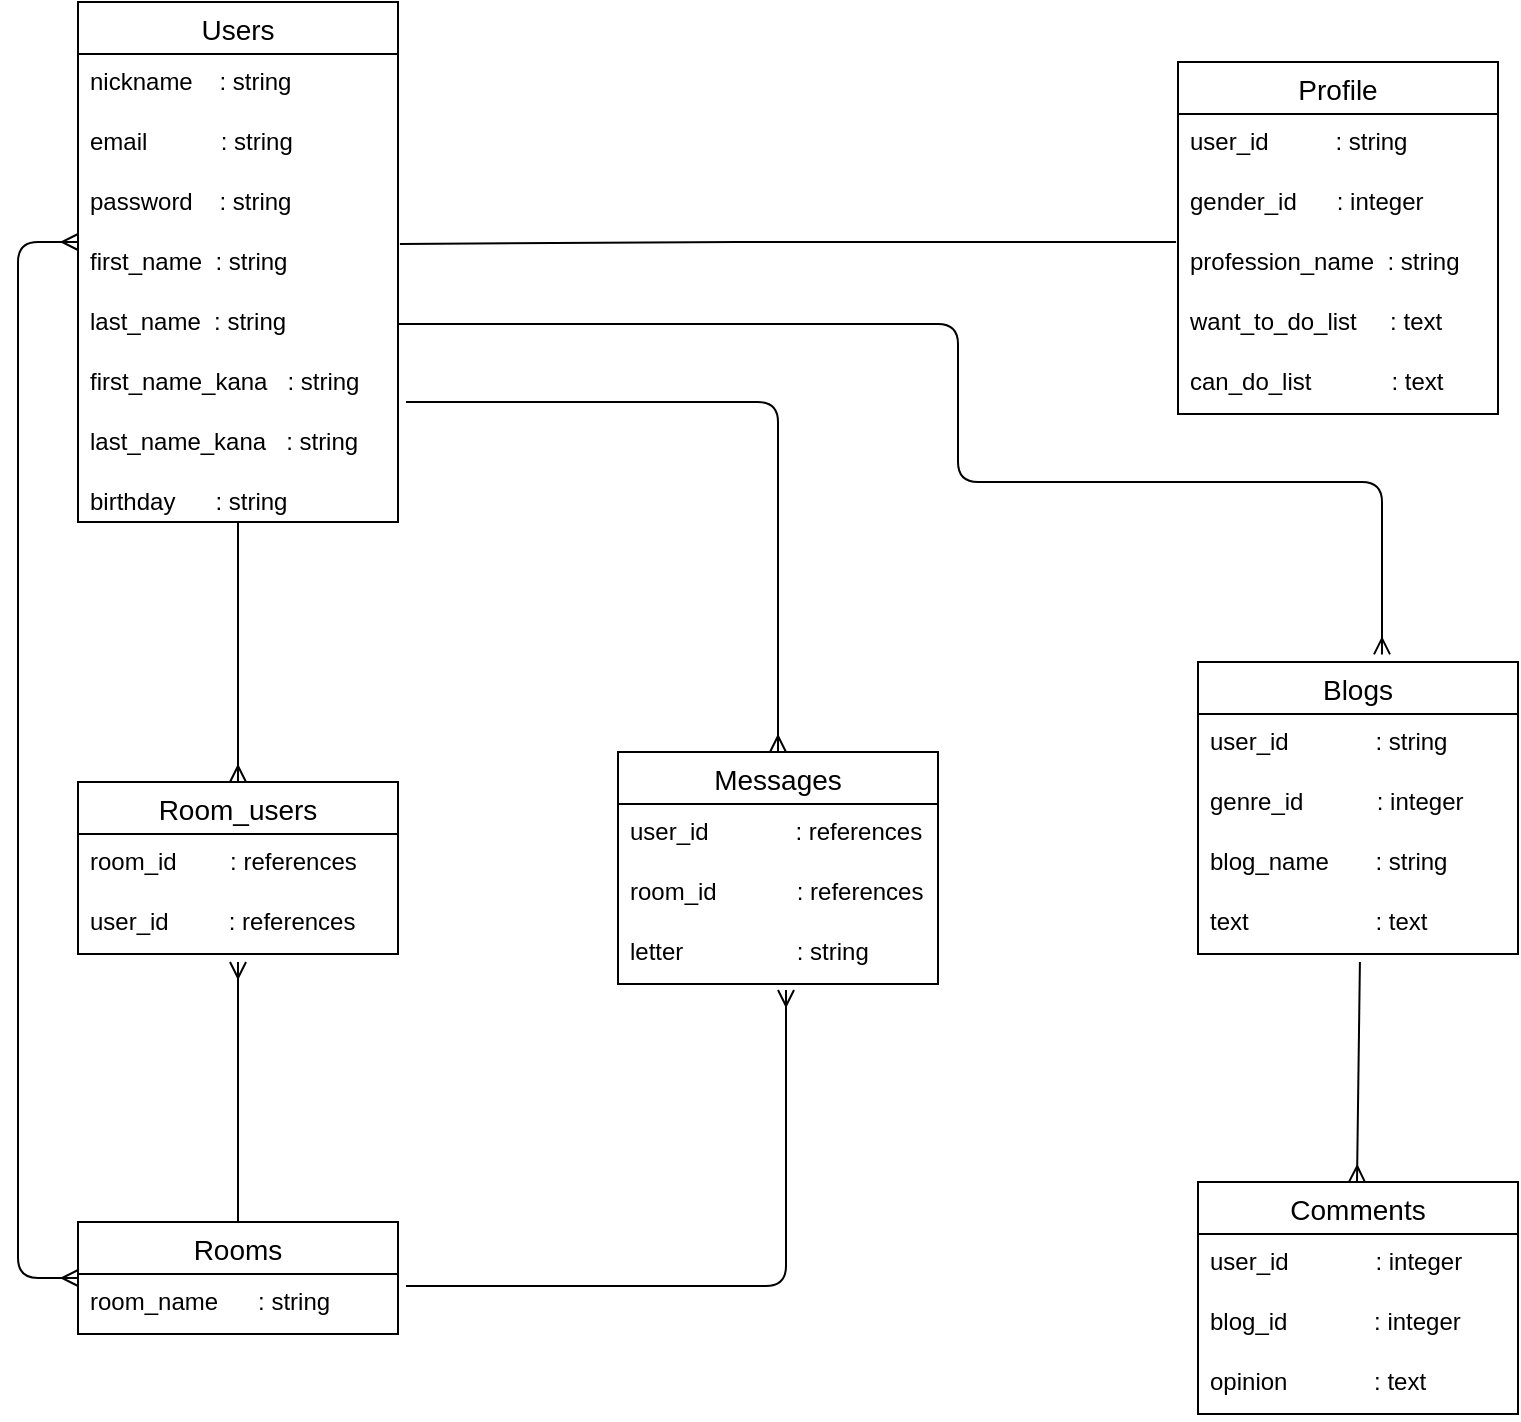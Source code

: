 <mxfile version="13.10.0" type="embed">
    <diagram id="ankqh-5EMsPvJNgdPjRQ" name="union-app">
        <mxGraphModel dx="687" dy="635" grid="1" gridSize="10" guides="1" tooltips="1" connect="1" arrows="1" fold="1" page="1" pageScale="1" pageWidth="850" pageHeight="1100" math="0" shadow="0">
            <root>
                <mxCell id="0"/>
                <mxCell id="1" parent="0"/>
                <mxCell id="27" value="Profile" style="swimlane;fontStyle=0;childLayout=stackLayout;horizontal=1;startSize=26;horizontalStack=0;resizeParent=1;resizeParentMax=0;resizeLast=0;collapsible=1;marginBottom=0;align=center;fontSize=14;" vertex="1" parent="1">
                    <mxGeometry x="620" y="110" width="160" height="176" as="geometry"/>
                </mxCell>
                <mxCell id="28" value="user_id          : string" style="text;strokeColor=none;fillColor=none;spacingLeft=4;spacingRight=4;overflow=hidden;rotatable=0;points=[[0,0.5],[1,0.5]];portConstraint=eastwest;fontSize=12;" vertex="1" parent="27">
                    <mxGeometry y="26" width="160" height="30" as="geometry"/>
                </mxCell>
                <mxCell id="29" value="gender_id      : integer" style="text;strokeColor=none;fillColor=none;spacingLeft=4;spacingRight=4;overflow=hidden;rotatable=0;points=[[0,0.5],[1,0.5]];portConstraint=eastwest;fontSize=12;" vertex="1" parent="27">
                    <mxGeometry y="56" width="160" height="30" as="geometry"/>
                </mxCell>
                <mxCell id="30" value="profession_name  : string" style="text;strokeColor=none;fillColor=none;spacingLeft=4;spacingRight=4;overflow=hidden;rotatable=0;points=[[0,0.5],[1,0.5]];portConstraint=eastwest;fontSize=12;" vertex="1" parent="27">
                    <mxGeometry y="86" width="160" height="30" as="geometry"/>
                </mxCell>
                <mxCell id="54" value="want_to_do_list     : text" style="text;strokeColor=none;fillColor=none;spacingLeft=4;spacingRight=4;overflow=hidden;rotatable=0;points=[[0,0.5],[1,0.5]];portConstraint=eastwest;fontSize=12;" vertex="1" parent="27">
                    <mxGeometry y="116" width="160" height="30" as="geometry"/>
                </mxCell>
                <mxCell id="53" value="can_do_list            : text" style="text;strokeColor=none;fillColor=none;spacingLeft=4;spacingRight=4;overflow=hidden;rotatable=0;points=[[0,0.5],[1,0.5]];portConstraint=eastwest;fontSize=12;" vertex="1" parent="27">
                    <mxGeometry y="146" width="160" height="30" as="geometry"/>
                </mxCell>
                <mxCell id="31" value="Users" style="swimlane;fontStyle=0;childLayout=stackLayout;horizontal=1;startSize=26;horizontalStack=0;resizeParent=1;resizeParentMax=0;resizeLast=0;collapsible=1;marginBottom=0;align=center;fontSize=14;" vertex="1" parent="1">
                    <mxGeometry x="70" y="80" width="160" height="260" as="geometry"/>
                </mxCell>
                <mxCell id="32" value="nickname    : string" style="text;strokeColor=none;fillColor=none;spacingLeft=4;spacingRight=4;overflow=hidden;rotatable=0;points=[[0,0.5],[1,0.5]];portConstraint=eastwest;fontSize=12;" vertex="1" parent="31">
                    <mxGeometry y="26" width="160" height="30" as="geometry"/>
                </mxCell>
                <mxCell id="33" value="email           : string" style="text;strokeColor=none;fillColor=none;spacingLeft=4;spacingRight=4;overflow=hidden;rotatable=0;points=[[0,0.5],[1,0.5]];portConstraint=eastwest;fontSize=12;" vertex="1" parent="31">
                    <mxGeometry y="56" width="160" height="30" as="geometry"/>
                </mxCell>
                <mxCell id="34" value="password    : string" style="text;strokeColor=none;fillColor=none;spacingLeft=4;spacingRight=4;overflow=hidden;rotatable=0;points=[[0,0.5],[1,0.5]];portConstraint=eastwest;fontSize=12;" vertex="1" parent="31">
                    <mxGeometry y="86" width="160" height="174" as="geometry"/>
                </mxCell>
                <mxCell id="35" value="Messages" style="swimlane;fontStyle=0;childLayout=stackLayout;horizontal=1;startSize=26;horizontalStack=0;resizeParent=1;resizeParentMax=0;resizeLast=0;collapsible=1;marginBottom=0;align=center;fontSize=14;" vertex="1" parent="1">
                    <mxGeometry x="340" y="455" width="160" height="116" as="geometry"/>
                </mxCell>
                <mxCell id="36" value="user_id             : references" style="text;strokeColor=none;fillColor=none;spacingLeft=4;spacingRight=4;overflow=hidden;rotatable=0;points=[[0,0.5],[1,0.5]];portConstraint=eastwest;fontSize=12;" vertex="1" parent="35">
                    <mxGeometry y="26" width="160" height="30" as="geometry"/>
                </mxCell>
                <mxCell id="37" value="room_id            : references" style="text;strokeColor=none;fillColor=none;spacingLeft=4;spacingRight=4;overflow=hidden;rotatable=0;points=[[0,0.5],[1,0.5]];portConstraint=eastwest;fontSize=12;" vertex="1" parent="35">
                    <mxGeometry y="56" width="160" height="30" as="geometry"/>
                </mxCell>
                <mxCell id="38" value="letter                 : string" style="text;strokeColor=none;fillColor=none;spacingLeft=4;spacingRight=4;overflow=hidden;rotatable=0;points=[[0,0.5],[1,0.5]];portConstraint=eastwest;fontSize=12;" vertex="1" parent="35">
                    <mxGeometry y="86" width="160" height="30" as="geometry"/>
                </mxCell>
                <mxCell id="39" value="Blogs" style="swimlane;fontStyle=0;childLayout=stackLayout;horizontal=1;startSize=26;horizontalStack=0;resizeParent=1;resizeParentMax=0;resizeLast=0;collapsible=1;marginBottom=0;align=center;fontSize=14;" vertex="1" parent="1">
                    <mxGeometry x="630" y="410" width="160" height="146" as="geometry"/>
                </mxCell>
                <mxCell id="88" value="user_id             : string" style="text;strokeColor=none;fillColor=none;spacingLeft=4;spacingRight=4;overflow=hidden;rotatable=0;points=[[0,0.5],[1,0.5]];portConstraint=eastwest;fontSize=12;" vertex="1" parent="39">
                    <mxGeometry y="26" width="160" height="30" as="geometry"/>
                </mxCell>
                <mxCell id="91" value="genre_id           : integer" style="text;strokeColor=none;fillColor=none;spacingLeft=4;spacingRight=4;overflow=hidden;rotatable=0;points=[[0,0.5],[1,0.5]];portConstraint=eastwest;fontSize=12;" vertex="1" parent="39">
                    <mxGeometry y="56" width="160" height="30" as="geometry"/>
                </mxCell>
                <mxCell id="40" value="blog_name       : string" style="text;strokeColor=none;fillColor=none;spacingLeft=4;spacingRight=4;overflow=hidden;rotatable=0;points=[[0,0.5],[1,0.5]];portConstraint=eastwest;fontSize=12;" vertex="1" parent="39">
                    <mxGeometry y="86" width="160" height="30" as="geometry"/>
                </mxCell>
                <mxCell id="41" value="text                   : text" style="text;strokeColor=none;fillColor=none;spacingLeft=4;spacingRight=4;overflow=hidden;rotatable=0;points=[[0,0.5],[1,0.5]];portConstraint=eastwest;fontSize=12;" vertex="1" parent="39">
                    <mxGeometry y="116" width="160" height="30" as="geometry"/>
                </mxCell>
                <mxCell id="43" value="Comments" style="swimlane;fontStyle=0;childLayout=stackLayout;horizontal=1;startSize=26;horizontalStack=0;resizeParent=1;resizeParentMax=0;resizeLast=0;collapsible=1;marginBottom=0;align=center;fontSize=14;" vertex="1" parent="1">
                    <mxGeometry x="630" y="670" width="160" height="116" as="geometry"/>
                </mxCell>
                <mxCell id="44" value="user_id             : integer" style="text;strokeColor=none;fillColor=none;spacingLeft=4;spacingRight=4;overflow=hidden;rotatable=0;points=[[0,0.5],[1,0.5]];portConstraint=eastwest;fontSize=12;" vertex="1" parent="43">
                    <mxGeometry y="26" width="160" height="30" as="geometry"/>
                </mxCell>
                <mxCell id="45" value="blog_id             : integer" style="text;strokeColor=none;fillColor=none;spacingLeft=4;spacingRight=4;overflow=hidden;rotatable=0;points=[[0,0.5],[1,0.5]];portConstraint=eastwest;fontSize=12;" vertex="1" parent="43">
                    <mxGeometry y="56" width="160" height="30" as="geometry"/>
                </mxCell>
                <mxCell id="46" value="opinion             : text" style="text;strokeColor=none;fillColor=none;spacingLeft=4;spacingRight=4;overflow=hidden;rotatable=0;points=[[0,0.5],[1,0.5]];portConstraint=eastwest;fontSize=12;" vertex="1" parent="43">
                    <mxGeometry y="86" width="160" height="30" as="geometry"/>
                </mxCell>
                <mxCell id="90" value="" style="fontSize=12;html=1;endArrow=ERmany;exitX=0.506;exitY=1.133;exitDx=0;exitDy=0;exitPerimeter=0;" edge="1" parent="43" source="41">
                    <mxGeometry width="100" height="100" relative="1" as="geometry">
                        <mxPoint x="79.5" y="-90" as="sourcePoint"/>
                        <mxPoint x="79.5" as="targetPoint"/>
                    </mxGeometry>
                </mxCell>
                <mxCell id="47" value="first_name  : string" style="text;strokeColor=none;fillColor=none;spacingLeft=4;spacingRight=4;overflow=hidden;rotatable=0;points=[[0,0.5],[1,0.5]];portConstraint=eastwest;fontSize=12;" vertex="1" parent="1">
                    <mxGeometry x="70" y="196" width="160" height="30" as="geometry"/>
                </mxCell>
                <mxCell id="48" value="birthday      : string" style="text;strokeColor=none;fillColor=none;spacingLeft=4;spacingRight=4;overflow=hidden;rotatable=0;points=[[0,0.5],[1,0.5]];portConstraint=eastwest;fontSize=12;" vertex="1" parent="1">
                    <mxGeometry x="70" y="316" width="160" height="30" as="geometry"/>
                </mxCell>
                <mxCell id="49" value="last_name_kana   : string" style="text;strokeColor=none;fillColor=none;spacingLeft=4;spacingRight=4;overflow=hidden;rotatable=0;points=[[0,0.5],[1,0.5]];portConstraint=eastwest;fontSize=12;" vertex="1" parent="1">
                    <mxGeometry x="70" y="286" width="160" height="30" as="geometry"/>
                </mxCell>
                <mxCell id="50" value="first_name_kana   : string" style="text;strokeColor=none;fillColor=none;spacingLeft=4;spacingRight=4;overflow=hidden;rotatable=0;points=[[0,0.5],[1,0.5]];portConstraint=eastwest;fontSize=12;" vertex="1" parent="1">
                    <mxGeometry x="70" y="256" width="160" height="30" as="geometry"/>
                </mxCell>
                <mxCell id="51" value="last_name  : string" style="text;strokeColor=none;fillColor=none;spacingLeft=4;spacingRight=4;overflow=hidden;rotatable=0;points=[[0,0.5],[1,0.5]];portConstraint=eastwest;fontSize=12;" vertex="1" parent="1">
                    <mxGeometry x="70" y="226" width="160" height="30" as="geometry"/>
                </mxCell>
                <mxCell id="68" value="Rooms" style="swimlane;fontStyle=0;childLayout=stackLayout;horizontal=1;startSize=26;horizontalStack=0;resizeParent=1;resizeParentMax=0;resizeLast=0;collapsible=1;marginBottom=0;align=center;fontSize=14;" vertex="1" parent="1">
                    <mxGeometry x="70" y="690" width="160" height="56" as="geometry"/>
                </mxCell>
                <mxCell id="69" value="room_name      : string" style="text;strokeColor=none;fillColor=none;spacingLeft=4;spacingRight=4;overflow=hidden;rotatable=0;points=[[0,0.5],[1,0.5]];portConstraint=eastwest;fontSize=12;" vertex="1" parent="68">
                    <mxGeometry y="26" width="160" height="30" as="geometry"/>
                </mxCell>
                <mxCell id="72" value="Room_users" style="swimlane;fontStyle=0;childLayout=stackLayout;horizontal=1;startSize=26;horizontalStack=0;resizeParent=1;resizeParentMax=0;resizeLast=0;collapsible=1;marginBottom=0;align=center;fontSize=14;" vertex="1" parent="1">
                    <mxGeometry x="70" y="470" width="160" height="86" as="geometry"/>
                </mxCell>
                <mxCell id="73" value="room_id        : references" style="text;strokeColor=none;fillColor=none;spacingLeft=4;spacingRight=4;overflow=hidden;rotatable=0;points=[[0,0.5],[1,0.5]];portConstraint=eastwest;fontSize=12;" vertex="1" parent="72">
                    <mxGeometry y="26" width="160" height="30" as="geometry"/>
                </mxCell>
                <mxCell id="74" value="user_id         : references" style="text;strokeColor=none;fillColor=none;spacingLeft=4;spacingRight=4;overflow=hidden;rotatable=0;points=[[0,0.5],[1,0.5]];portConstraint=eastwest;fontSize=12;" vertex="1" parent="72">
                    <mxGeometry y="56" width="160" height="30" as="geometry"/>
                </mxCell>
                <mxCell id="81" value="" style="fontSize=12;html=1;endArrow=ERmany;startArrow=ERmany;edgeStyle=orthogonalEdgeStyle;" edge="1" parent="1">
                    <mxGeometry width="100" height="100" relative="1" as="geometry">
                        <mxPoint x="70" y="718" as="sourcePoint"/>
                        <mxPoint x="70" y="200" as="targetPoint"/>
                        <Array as="points">
                            <mxPoint x="40" y="718"/>
                            <mxPoint x="40" y="200"/>
                        </Array>
                    </mxGeometry>
                </mxCell>
                <mxCell id="82" value="" style="fontSize=12;html=1;endArrow=ERmany;exitX=0.5;exitY=0;exitDx=0;exitDy=0;entryX=0.5;entryY=1.133;entryDx=0;entryDy=0;entryPerimeter=0;" edge="1" parent="1" source="68" target="74">
                    <mxGeometry width="100" height="100" relative="1" as="geometry">
                        <mxPoint x="200" y="650" as="sourcePoint"/>
                        <mxPoint x="300" y="550" as="targetPoint"/>
                    </mxGeometry>
                </mxCell>
                <mxCell id="83" value="" style="fontSize=12;html=1;endArrow=ERmany;entryX=0.5;entryY=0;entryDx=0;entryDy=0;" edge="1" parent="1" target="72">
                    <mxGeometry width="100" height="100" relative="1" as="geometry">
                        <mxPoint x="150" y="340" as="sourcePoint"/>
                        <mxPoint x="350" y="380" as="targetPoint"/>
                    </mxGeometry>
                </mxCell>
                <mxCell id="85" value="" style="edgeStyle=orthogonalEdgeStyle;fontSize=12;html=1;endArrow=ERmany;entryX=0.5;entryY=0;entryDx=0;entryDy=0;" edge="1" parent="1" target="35">
                    <mxGeometry width="100" height="100" relative="1" as="geometry">
                        <mxPoint x="234" y="280" as="sourcePoint"/>
                        <mxPoint x="360" y="350" as="targetPoint"/>
                        <Array as="points">
                            <mxPoint x="234" y="280"/>
                            <mxPoint x="420" y="280"/>
                        </Array>
                    </mxGeometry>
                </mxCell>
                <mxCell id="86" value="" style="edgeStyle=orthogonalEdgeStyle;fontSize=12;html=1;endArrow=ERmany;exitX=1.025;exitY=0.2;exitDx=0;exitDy=0;exitPerimeter=0;entryX=0.525;entryY=1.1;entryDx=0;entryDy=0;entryPerimeter=0;" edge="1" parent="1" source="69" target="38">
                    <mxGeometry width="100" height="100" relative="1" as="geometry">
                        <mxPoint x="270" y="590" as="sourcePoint"/>
                        <mxPoint x="370" y="490" as="targetPoint"/>
                        <Array as="points">
                            <mxPoint x="424" y="722"/>
                        </Array>
                    </mxGeometry>
                </mxCell>
                <mxCell id="87" value="" style="endArrow=none;html=1;rounded=0;entryX=-0.006;entryY=1.133;entryDx=0;entryDy=0;entryPerimeter=0;exitX=1.006;exitY=0.167;exitDx=0;exitDy=0;exitPerimeter=0;" edge="1" parent="1" source="47" target="29">
                    <mxGeometry relative="1" as="geometry">
                        <mxPoint x="290" y="330" as="sourcePoint"/>
                        <mxPoint x="450" y="330" as="targetPoint"/>
                        <Array as="points">
                            <mxPoint x="400" y="200"/>
                        </Array>
                    </mxGeometry>
                </mxCell>
                <mxCell id="89" value="" style="edgeStyle=orthogonalEdgeStyle;fontSize=12;html=1;endArrow=ERmany;exitX=1;exitY=0.5;exitDx=0;exitDy=0;entryX=0.575;entryY=-0.026;entryDx=0;entryDy=0;entryPerimeter=0;" edge="1" parent="1" source="51" target="39">
                    <mxGeometry width="100" height="100" relative="1" as="geometry">
                        <mxPoint x="350" y="450" as="sourcePoint"/>
                        <mxPoint x="450" y="350" as="targetPoint"/>
                        <Array as="points">
                            <mxPoint x="510" y="241"/>
                            <mxPoint x="510" y="320"/>
                            <mxPoint x="722" y="320"/>
                        </Array>
                    </mxGeometry>
                </mxCell>
            </root>
        </mxGraphModel>
    </diagram>
</mxfile>